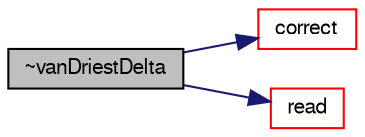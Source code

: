 digraph "~vanDriestDelta"
{
  bgcolor="transparent";
  edge [fontname="FreeSans",fontsize="10",labelfontname="FreeSans",labelfontsize="10"];
  node [fontname="FreeSans",fontsize="10",shape=record];
  rankdir="LR";
  Node2 [label="~vanDriestDelta",height=0.2,width=0.4,color="black", fillcolor="grey75", style="filled", fontcolor="black"];
  Node2 -> Node3 [color="midnightblue",fontsize="10",style="solid",fontname="FreeSans"];
  Node3 [label="correct",height=0.2,width=0.4,color="red",URL="$a30654.html#a3ae44b28050c3aa494c1d8e18cf618c1"];
  Node2 -> Node7 [color="midnightblue",fontsize="10",style="solid",fontname="FreeSans"];
  Node7 [label="read",height=0.2,width=0.4,color="red",URL="$a30654.html#aa9b8764750bd9ff67ca32b6551dc7847",tooltip="Read the LESdelta dictionary. "];
}
